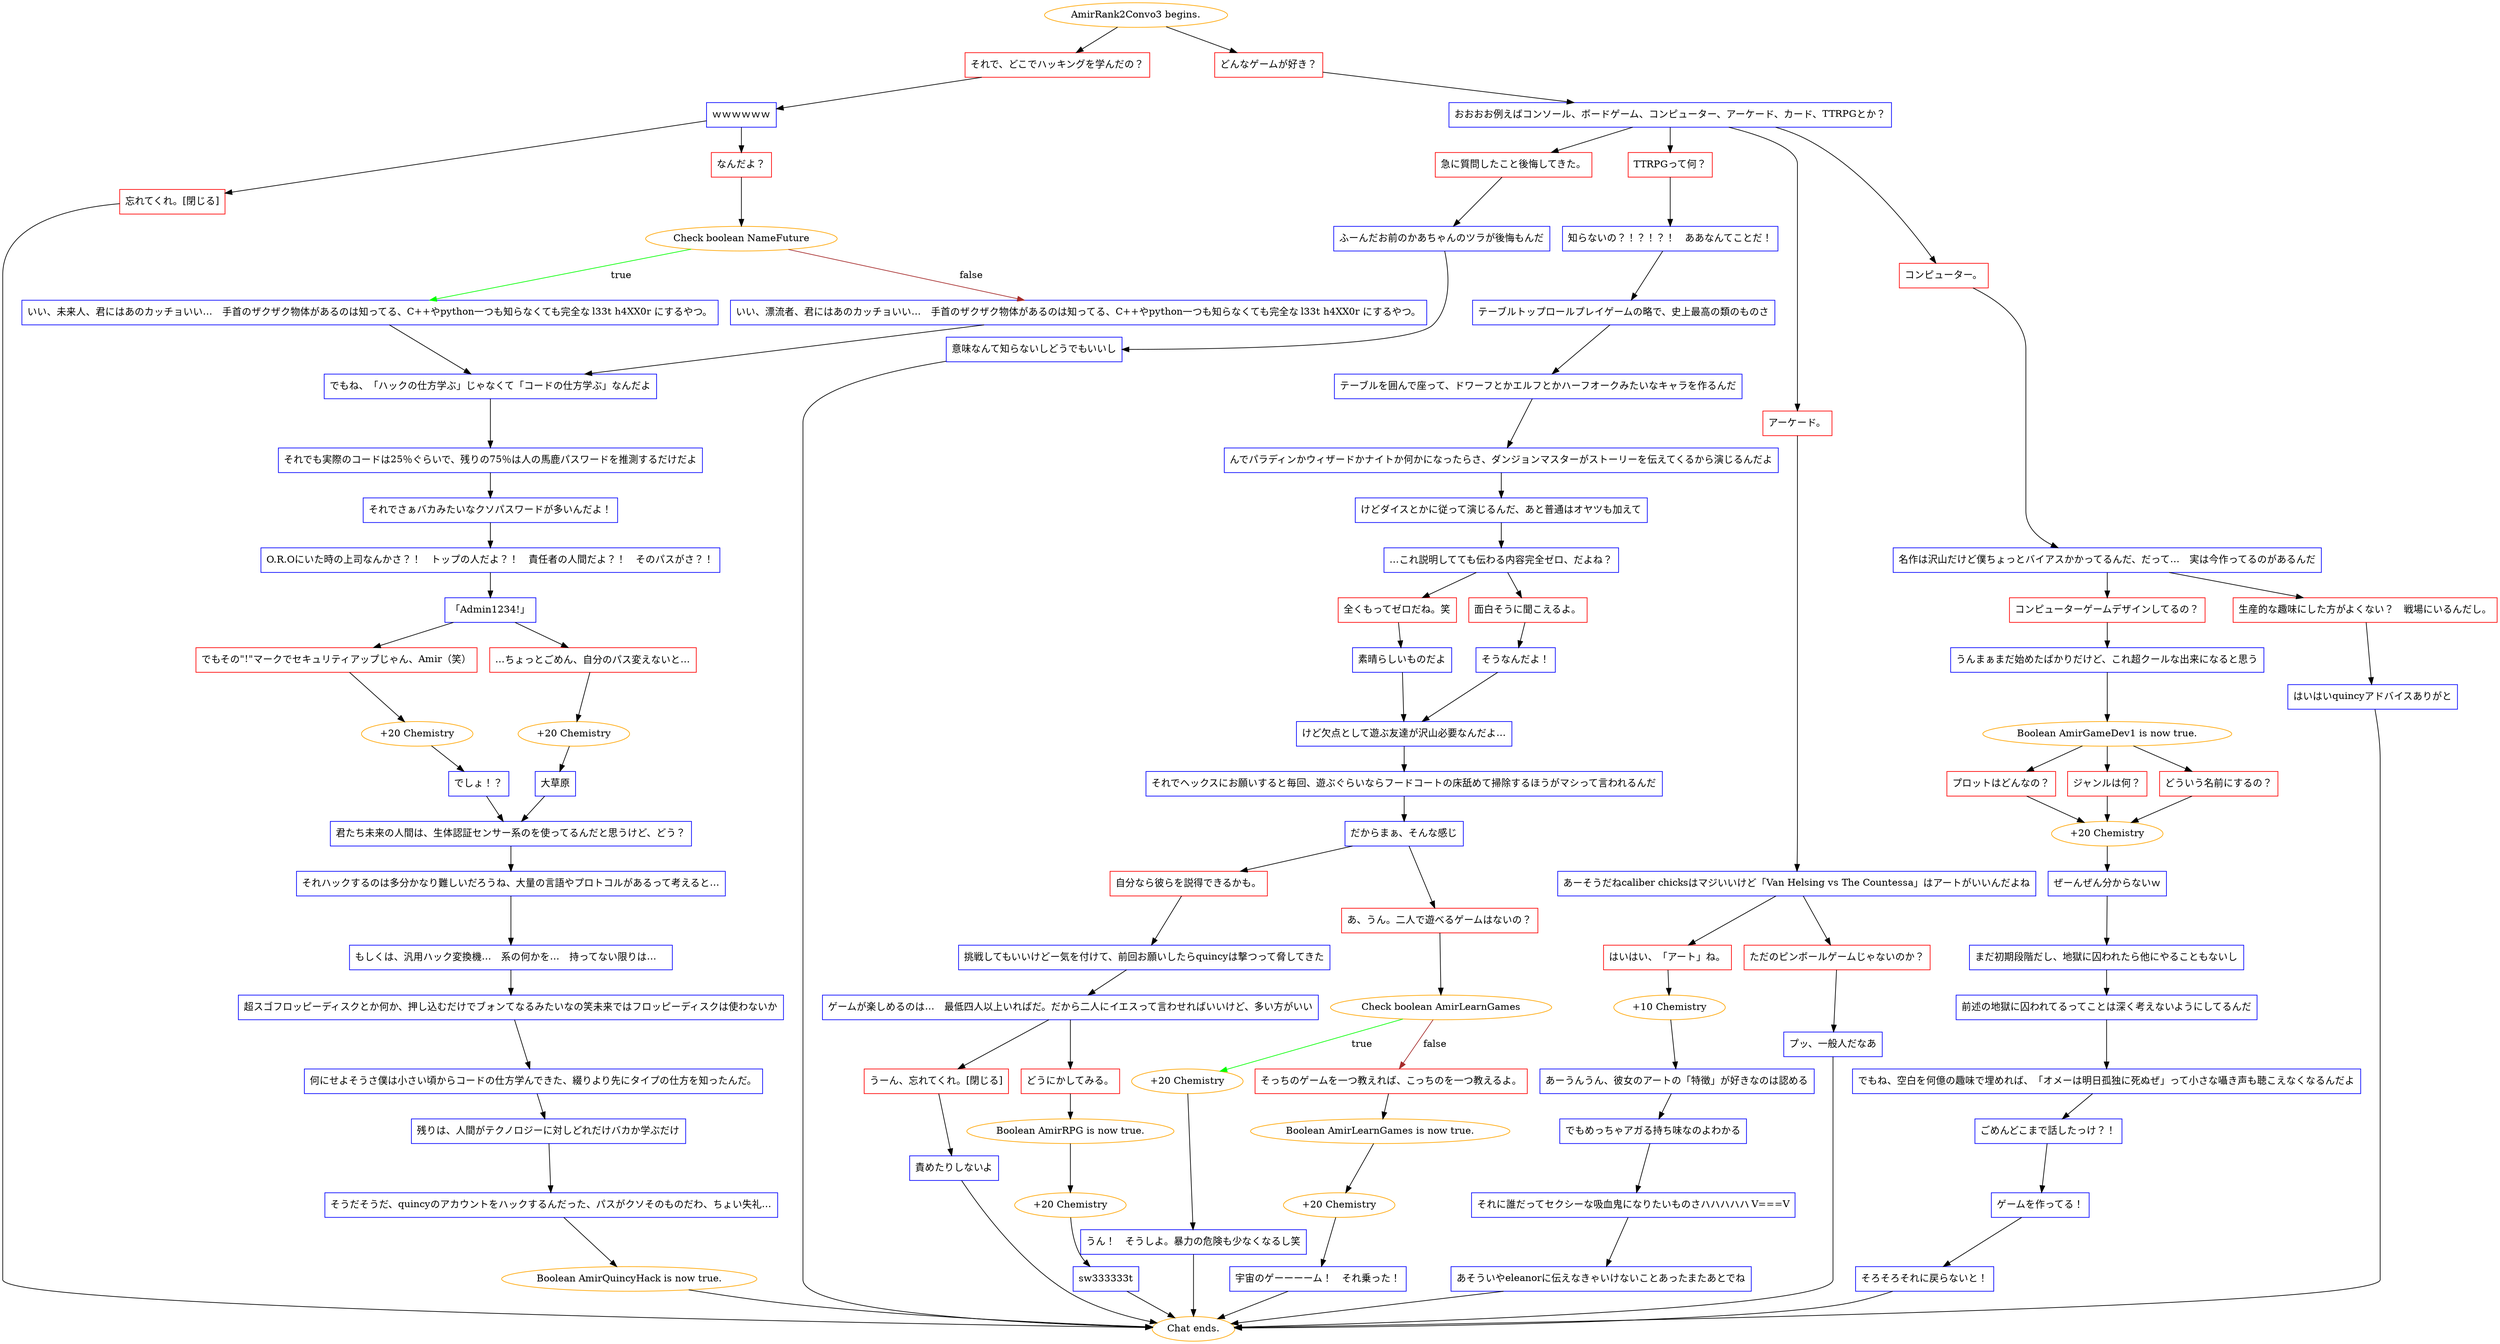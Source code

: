 digraph {
	"AmirRank2Convo3 begins." [color=orange];
		"AmirRank2Convo3 begins." -> j3184927244;
		"AmirRank2Convo3 begins." -> j2087557260;
	j3184927244 [label="それで、どこでハッキングを学んだの？",shape=box,color=red];
		j3184927244 -> j3185300545;
	j2087557260 [label="どんなゲームが好き？",shape=box,color=red];
		j2087557260 -> j748058741;
	j3185300545 [label="ｗｗｗｗｗｗ",shape=box,color=blue];
		j3185300545 -> j486762530;
		j3185300545 -> j1016410812;
	j748058741 [label="おおおお例えばコンソール、ボードゲーム、コンピューター、アーケード、カード、TTRPGとか？",shape=box,color=blue];
		j748058741 -> j288938023;
		j748058741 -> j1655087504;
		j748058741 -> j2478763731;
		j748058741 -> j4119963693;
	j486762530 [label="忘れてくれ。[閉じる]",shape=box,color=red];
		j486762530 -> "Chat ends.";
	j1016410812 [label="なんだよ？",shape=box,color=red];
		j1016410812 -> j2403759245;
	j288938023 [label="急に質問したこと後悔してきた。",shape=box,color=red];
		j288938023 -> j564934539;
	j1655087504 [label="TTRPGって何？",shape=box,color=red];
		j1655087504 -> j1658660277;
	j2478763731 [label="アーケード。",shape=box,color=red];
		j2478763731 -> j915775411;
	j4119963693 [label="コンピューター。",shape=box,color=red];
		j4119963693 -> j1309689069;
	"Chat ends." [color=orange];
	j2403759245 [label="Check boolean NameFuture",color=orange];
		j2403759245 -> j1265183926 [label=true,color=green];
		j2403759245 -> j2649845125 [label=false,color=brown];
	j564934539 [label="ふーんだお前のかあちゃんのツラが後悔もんだ",shape=box,color=blue];
		j564934539 -> j3106536889;
	j1658660277 [label="知らないの？！？！？！　ああなんてことだ！",shape=box,color=blue];
		j1658660277 -> j1289595681;
	j915775411 [label="あーそうだねcaliber chicksはマジいいけど「Van Helsing vs The Countessa」はアートがいいんだよね",shape=box,color=blue];
		j915775411 -> j3779707840;
		j915775411 -> j3812462502;
	j1309689069 [label="名作は沢山だけど僕ちょっとバイアスかかってるんだ、だって…　実は今作ってるのがあるんだ",shape=box,color=blue];
		j1309689069 -> j291866179;
		j1309689069 -> j1263916909;
	j1265183926 [label="いい、未来人、君にはあのカッチョいい…　手首のザクザク物体があるのは知ってる、C++やpython一つも知らなくても完全な l33t h4XX0r にするやつ。",shape=box,color=blue];
		j1265183926 -> j814437871;
	j2649845125 [label="いい、漂流者、君にはあのカッチョいい…　手首のザクザク物体があるのは知ってる、C++やpython一つも知らなくても完全な l33t h4XX0r にするやつ。",shape=box,color=blue];
		j2649845125 -> j814437871;
	j3106536889 [label="意味なんて知らないしどうでもいいし",shape=box,color=blue];
		j3106536889 -> "Chat ends.";
	j1289595681 [label="テーブルトップロールプレイゲームの略で、史上最高の類のものさ",shape=box,color=blue];
		j1289595681 -> j1283990792;
	j3779707840 [label="はいはい、「アート」ね。",shape=box,color=red];
		j3779707840 -> j2204134791;
	j3812462502 [label="ただのピンボールゲームじゃないのか？",shape=box,color=red];
		j3812462502 -> j1985048126;
	j291866179 [label="コンピューターゲームデザインしてるの？",shape=box,color=red];
		j291866179 -> j502142930;
	j1263916909 [label="生産的な趣味にした方がよくない？　戦場にいるんだし。",shape=box,color=red];
		j1263916909 -> j792709612;
	j814437871 [label="でもね、「ハックの仕方学ぶ」じゃなくて「コードの仕方学ぶ」なんだよ",shape=box,color=blue];
		j814437871 -> j4122579448;
	j1283990792 [label="テーブルを囲んで座って、ドワーフとかエルフとかハーフオークみたいなキャラを作るんだ",shape=box,color=blue];
		j1283990792 -> j235876995;
	j2204134791 [label="+10 Chemistry",color=orange];
		j2204134791 -> j2087346361;
	j1985048126 [label="プッ、一般人だなあ",shape=box,color=blue];
		j1985048126 -> "Chat ends.";
	j502142930 [label="うんまぁまだ始めたばかりだけど、これ超クールな出来になると思う",shape=box,color=blue];
		j502142930 -> j2342850789;
	j792709612 [label="はいはいquincyアドバイスありがと",shape=box,color=blue];
		j792709612 -> "Chat ends.";
	j4122579448 [label="それでも実際のコードは25％ぐらいで、残りの75％は人の馬鹿パスワードを推測するだけだよ",shape=box,color=blue];
		j4122579448 -> j2721820253;
	j235876995 [label="んでパラディンかウィザードかナイトか何かになったらさ、ダンジョンマスターがストーリーを伝えてくるから演じるんだよ",shape=box,color=blue];
		j235876995 -> j26329901;
	j2087346361 [label="あーうんうん、彼女のアートの「特徴」が好きなのは認める",shape=box,color=blue];
		j2087346361 -> j3926978446;
	j2342850789 [label="Boolean AmirGameDev1 is now true.",color=orange];
		j2342850789 -> j1188526484;
		j2342850789 -> j1819866816;
		j2342850789 -> j1277718329;
	j2721820253 [label="それでさぁバカみたいなクソパスワードが多いんだよ！",shape=box,color=blue];
		j2721820253 -> j3312014999;
	j26329901 [label="けどダイスとかに従って演じるんだ、あと普通はオヤツも加えて",shape=box,color=blue];
		j26329901 -> j980367140;
	j3926978446 [label="でもめっちゃアガる持ち味なのよわかる",shape=box,color=blue];
		j3926978446 -> j808478585;
	j1188526484 [label="プロットはどんなの？",shape=box,color=red];
		j1188526484 -> j788845668;
	j1819866816 [label="ジャンルは何？",shape=box,color=red];
		j1819866816 -> j788845668;
	j1277718329 [label="どういう名前にするの？",shape=box,color=red];
		j1277718329 -> j788845668;
	j3312014999 [label="O.R.Oにいた時の上司なんかさ？！　トップの人だよ？！　責任者の人間だよ？！　そのパスがさ？！",shape=box,color=blue];
		j3312014999 -> j1613843150;
	j980367140 [label="…これ説明してても伝わる内容完全ゼロ、だよね？",shape=box,color=blue];
		j980367140 -> j4130105667;
		j980367140 -> j545472444;
	j808478585 [label="それに誰だってセクシーな吸血鬼になりたいものさハハハハハ V===V",shape=box,color=blue];
		j808478585 -> j4284651416;
	j788845668 [label="+20 Chemistry",color=orange];
		j788845668 -> j890915623;
	j1613843150 [label="「Admin1234!」",shape=box,color=blue];
		j1613843150 -> j2504253006;
		j1613843150 -> j2693788478;
	j4130105667 [label="全くもってゼロだね。笑",shape=box,color=red];
		j4130105667 -> j2325349434;
	j545472444 [label="面白そうに聞こえるよ。",shape=box,color=red];
		j545472444 -> j2536063781;
	j4284651416 [label="あそういやeleanorに伝えなきゃいけないことあったまたあとでね",shape=box,color=blue];
		j4284651416 -> "Chat ends.";
	j890915623 [label="ぜーんぜん分からないｗ",shape=box,color=blue];
		j890915623 -> j996707687;
	j2504253006 [label="でもその\"!\"マークでセキュリティアップじゃん、Amir（笑）",shape=box,color=red];
		j2504253006 -> j3852208747;
	j2693788478 [label="…ちょっとごめん、自分のパス変えないと…",shape=box,color=red];
		j2693788478 -> j3579497300;
	j2325349434 [label="素晴らしいものだよ",shape=box,color=blue];
		j2325349434 -> j3726981624;
	j2536063781 [label="そうなんだよ！",shape=box,color=blue];
		j2536063781 -> j3726981624;
	j996707687 [label="まだ初期段階だし、地獄に囚われたら他にやることもないし",shape=box,color=blue];
		j996707687 -> j1741644315;
	j3852208747 [label="+20 Chemistry",color=orange];
		j3852208747 -> j4058007673;
	j3579497300 [label="+20 Chemistry",color=orange];
		j3579497300 -> j1048641816;
	j3726981624 [label="けど欠点として遊ぶ友達が沢山必要なんだよ…",shape=box,color=blue];
		j3726981624 -> j1262152300;
	j1741644315 [label="前述の地獄に囚われてるってことは深く考えないようにしてるんだ",shape=box,color=blue];
		j1741644315 -> j3168916412;
	j4058007673 [label="でしょ！？",shape=box,color=blue];
		j4058007673 -> j969687249;
	j1048641816 [label="大草原",shape=box,color=blue];
		j1048641816 -> j969687249;
	j1262152300 [label="それでヘックスにお願いすると毎回、遊ぶぐらいならフードコートの床舐めて掃除するほうがマシって言われるんだ",shape=box,color=blue];
		j1262152300 -> j2861994516;
	j3168916412 [label="でもね、空白を何億の趣味で埋めれば、「オメーは明日孤独に死ぬぜ」って小さな囁き声も聴こえなくなるんだよ",shape=box,color=blue];
		j3168916412 -> j1677058968;
	j969687249 [label="君たち未来の人間は、生体認証センサー系のを使ってるんだと思うけど、どう？",shape=box,color=blue];
		j969687249 -> j4155384312;
	j2861994516 [label="だからまぁ、そんな感じ",shape=box,color=blue];
		j2861994516 -> j1175136102;
		j2861994516 -> j3337852380;
	j1677058968 [label="ごめんどこまで話したっけ？！",shape=box,color=blue];
		j1677058968 -> j3695887051;
	j4155384312 [label="それハックするのは多分かなり難しいだろうね、大量の言語やプロトコルがあるって考えると…",shape=box,color=blue];
		j4155384312 -> j3173922339;
	j1175136102 [label="自分なら彼らを説得できるかも。",shape=box,color=red];
		j1175136102 -> j3054004195;
	j3337852380 [label="あ、うん。二人で遊べるゲームはないの？",shape=box,color=red];
		j3337852380 -> j718631339;
	j3695887051 [label="ゲームを作ってる！",shape=box,color=blue];
		j3695887051 -> j3253407956;
	j3173922339 [label="もしくは、汎用ハック変換機…　系の何かを…　持ってない限りは…　",shape=box,color=blue];
		j3173922339 -> j696202323;
	j3054004195 [label="挑戦してもいいけどー気を付けて、前回お願いしたらquincyは撃つって脅してきた",shape=box,color=blue];
		j3054004195 -> j2402912118;
	j718631339 [label="Check boolean AmirLearnGames",color=orange];
		j718631339 -> j2431315705 [label=true,color=green];
		j718631339 -> j2827818972 [label=false,color=brown];
	j3253407956 [label="そろそろそれに戻らないと！",shape=box,color=blue];
		j3253407956 -> "Chat ends.";
	j696202323 [label="超スゴフロッピーディスクとか何か、押し込むだけでブォンてなるみたいなの笑未来ではフロッピーディスクは使わないか",shape=box,color=blue];
		j696202323 -> j2677234029;
	j2402912118 [label="ゲームが楽しめるのは…　最低四人以上いればだ。だから二人にイエスって言わせればいいけど、多い方がいい",shape=box,color=blue];
		j2402912118 -> j3868190330;
		j2402912118 -> j1632932089;
	j2431315705 [label="+20 Chemistry",color=orange];
		j2431315705 -> j2146342304;
	j2827818972 [label="そっちのゲームを一つ教えれば、こっちのを一つ教えるよ。",shape=box,color=red];
		j2827818972 -> j2540525830;
	j2677234029 [label="何にせよそうさ僕は小さい頃からコードの仕方学んできた、綴りより先にタイプの仕方を知ったんだ。",shape=box,color=blue];
		j2677234029 -> j528540387;
	j3868190330 [label="うーん、忘れてくれ。[閉じる]",shape=box,color=red];
		j3868190330 -> j1430099321;
	j1632932089 [label="どうにかしてみる。",shape=box,color=red];
		j1632932089 -> j1230421542;
	j2146342304 [label="うん！　そうしよ。暴力の危険も少なくなるし笑",shape=box,color=blue];
		j2146342304 -> "Chat ends.";
	j2540525830 [label="Boolean AmirLearnGames is now true.",color=orange];
		j2540525830 -> j205957957;
	j528540387 [label="残りは、人間がテクノロジーに対しどれだけバカか学ぶだけ",shape=box,color=blue];
		j528540387 -> j3466047458;
	j1430099321 [label="責めたりしないよ",shape=box,color=blue];
		j1430099321 -> "Chat ends.";
	j1230421542 [label="Boolean AmirRPG is now true.",color=orange];
		j1230421542 -> j103172105;
	j205957957 [label="+20 Chemistry",color=orange];
		j205957957 -> j2690535997;
	j3466047458 [label="そうだそうだ、quincyのアカウントをハックするんだった、パスがクソそのものだわ、ちょい失礼…",shape=box,color=blue];
		j3466047458 -> j1007951565;
	j103172105 [label="+20 Chemistry",color=orange];
		j103172105 -> j979455320;
	j2690535997 [label="宇宙のゲーーーーム！　それ乗った！",shape=box,color=blue];
		j2690535997 -> "Chat ends.";
	j1007951565 [label="Boolean AmirQuincyHack is now true.",color=orange];
		j1007951565 -> "Chat ends.";
	j979455320 [label="sw333333t",shape=box,color=blue];
		j979455320 -> "Chat ends.";
}